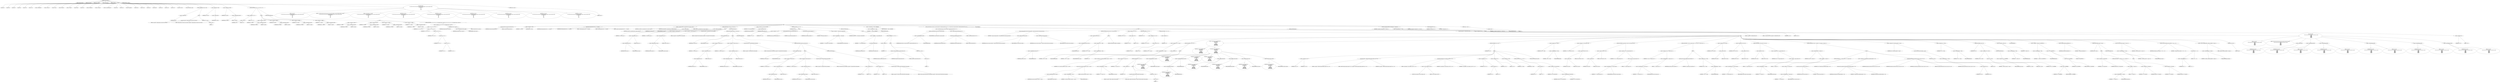 digraph hostapd_notif_assoc {  
"1000129" [label = "(METHOD,hostapd_notif_assoc)" ]
"1000130" [label = "(PARAM,hostapd_data *hapd)" ]
"1000131" [label = "(PARAM,const u8 *addr)" ]
"1000132" [label = "(PARAM,const u8 *req_ies)" ]
"1000133" [label = "(PARAM,size_t req_ies_len)" ]
"1000134" [label = "(PARAM,int reassoc)" ]
"1000135" [label = "(BLOCK,,)" ]
"1000136" [label = "(LOCAL,v5: int)" ]
"1000137" [label = "(LOCAL,v6: int)" ]
"1000138" [label = "(LOCAL,v8: int)" ]
"1000139" [label = "(LOCAL,v9: int)" ]
"1000140" [label = "(LOCAL,v10: int)" ]
"1000141" [label = "(LOCAL,v11: int)" ]
"1000142" [label = "(LOCAL,v12: hostapd_data *)" ]
"1000143" [label = "(LOCAL,v13: const u8 *)" ]
"1000144" [label = "(LOCAL,v14: size_t)" ]
"1000145" [label = "(LOCAL,v16: sta_info *)" ]
"1000146" [label = "(LOCAL,v17: sta_info *)" ]
"1000147" [label = "(LOCAL,v18: bool)" ]
"1000148" [label = "(LOCAL,v19: int)" ]
"1000149" [label = "(LOCAL,v20: unsigned int)" ]
"1000150" [label = "(LOCAL,v21: wpa_event)" ]
"1000151" [label = "(LOCAL,v22: wpa_state_machine *)" ]
"1000152" [label = "(LOCAL,v23: int)" ]
"1000153" [label = "(LOCAL,v24: int)" ]
"1000154" [label = "(LOCAL,v25: unsigned int)" ]
"1000155" [label = "(LOCAL,v26: u32)" ]
"1000156" [label = "(LOCAL,v27: bool)" ]
"1000157" [label = "(LOCAL,v28: int)" ]
"1000158" [label = "(LOCAL,v29: bool)" ]
"1000159" [label = "(LOCAL,v30: int)" ]
"1000160" [label = "(LOCAL,v31: u32)" ]
"1000161" [label = "(LOCAL,v32: u8 *)" ]
"1000162" [label = "(LOCAL,eid: u8 [ 1064 ])" ]
"1000163" [label = "(LOCAL,elems: ieee802_11_elems)" ]
"1000164" [label = "(CONTROL_STRUCTURE,if ( !addr ),if ( !addr ))" ]
"1000165" [label = "(<operator>.logicalNot,!addr)" ]
"1000166" [label = "(IDENTIFIER,addr,!addr)" ]
"1000167" [label = "(BLOCK,,)" ]
"1000168" [label = "(wpa_printf,wpa_printf(2, \"hostapd_notif_assoc: Skip event with no address\"))" ]
"1000169" [label = "(LITERAL,2,wpa_printf(2, \"hostapd_notif_assoc: Skip event with no address\"))" ]
"1000170" [label = "(LITERAL,\"hostapd_notif_assoc: Skip event with no address\",wpa_printf(2, \"hostapd_notif_assoc: Skip event with no address\"))" ]
"1000171" [label = "(RETURN,return -1;,return -1;)" ]
"1000172" [label = "(<operator>.minus,-1)" ]
"1000173" [label = "(LITERAL,1,-1)" ]
"1000174" [label = "(<operator>.assignment,v5 = *addr)" ]
"1000175" [label = "(IDENTIFIER,v5,v5 = *addr)" ]
"1000176" [label = "(<operator>.indirection,*addr)" ]
"1000177" [label = "(IDENTIFIER,addr,v5 = *addr)" ]
"1000178" [label = "(<operator>.assignment,v6 = addr[1])" ]
"1000179" [label = "(IDENTIFIER,v6,v6 = addr[1])" ]
"1000180" [label = "(<operator>.indirectIndexAccess,addr[1])" ]
"1000181" [label = "(IDENTIFIER,addr,v6 = addr[1])" ]
"1000182" [label = "(LITERAL,1,v6 = addr[1])" ]
"1000183" [label = "(CONTROL_STRUCTURE,if ( (v5 & 1) != 0 ),if ( (v5 & 1) != 0 ))" ]
"1000184" [label = "(<operator>.notEquals,(v5 & 1) != 0)" ]
"1000185" [label = "(<operator>.and,v5 & 1)" ]
"1000186" [label = "(IDENTIFIER,v5,v5 & 1)" ]
"1000187" [label = "(LITERAL,1,v5 & 1)" ]
"1000188" [label = "(LITERAL,0,(v5 & 1) != 0)" ]
"1000189" [label = "(BLOCK,,)" ]
"1000190" [label = "(<operator>.assignment,v8 = addr[2])" ]
"1000191" [label = "(IDENTIFIER,v8,v8 = addr[2])" ]
"1000192" [label = "(<operator>.indirectIndexAccess,addr[2])" ]
"1000193" [label = "(IDENTIFIER,addr,v8 = addr[2])" ]
"1000194" [label = "(LITERAL,2,v8 = addr[2])" ]
"1000195" [label = "(<operator>.assignment,v9 = addr[3])" ]
"1000196" [label = "(IDENTIFIER,v9,v9 = addr[3])" ]
"1000197" [label = "(<operator>.indirectIndexAccess,addr[3])" ]
"1000198" [label = "(IDENTIFIER,addr,v9 = addr[3])" ]
"1000199" [label = "(LITERAL,3,v9 = addr[3])" ]
"1000200" [label = "(<operator>.assignment,v10 = addr[4])" ]
"1000201" [label = "(IDENTIFIER,v10,v10 = addr[4])" ]
"1000202" [label = "(<operator>.indirectIndexAccess,addr[4])" ]
"1000203" [label = "(IDENTIFIER,addr,v10 = addr[4])" ]
"1000204" [label = "(LITERAL,4,v10 = addr[4])" ]
"1000205" [label = "(<operator>.assignment,v11 = addr[5])" ]
"1000206" [label = "(IDENTIFIER,v11,v11 = addr[5])" ]
"1000207" [label = "(<operator>.indirectIndexAccess,addr[5])" ]
"1000208" [label = "(IDENTIFIER,addr,v11 = addr[5])" ]
"1000209" [label = "(LITERAL,5,v11 = addr[5])" ]
"1000210" [label = "(CONTROL_STRUCTURE,else,else)" ]
"1000211" [label = "(BLOCK,,)" ]
"1000212" [label = "(<operator>.assignment,v8 = addr[2])" ]
"1000213" [label = "(IDENTIFIER,v8,v8 = addr[2])" ]
"1000214" [label = "(<operator>.indirectIndexAccess,addr[2])" ]
"1000215" [label = "(IDENTIFIER,addr,v8 = addr[2])" ]
"1000216" [label = "(LITERAL,2,v8 = addr[2])" ]
"1000217" [label = "(<operator>.assignment,v9 = addr[3])" ]
"1000218" [label = "(IDENTIFIER,v9,v9 = addr[3])" ]
"1000219" [label = "(<operator>.indirectIndexAccess,addr[3])" ]
"1000220" [label = "(IDENTIFIER,addr,v9 = addr[3])" ]
"1000221" [label = "(LITERAL,3,v9 = addr[3])" ]
"1000222" [label = "(<operator>.assignment,v10 = addr[4])" ]
"1000223" [label = "(IDENTIFIER,v10,v10 = addr[4])" ]
"1000224" [label = "(<operator>.indirectIndexAccess,addr[4])" ]
"1000225" [label = "(IDENTIFIER,addr,v10 = addr[4])" ]
"1000226" [label = "(LITERAL,4,v10 = addr[4])" ]
"1000227" [label = "(<operator>.assignment,v11 = addr[5])" ]
"1000228" [label = "(IDENTIFIER,v11,v11 = addr[5])" ]
"1000229" [label = "(<operator>.indirectIndexAccess,addr[5])" ]
"1000230" [label = "(IDENTIFIER,addr,v11 = addr[5])" ]
"1000231" [label = "(LITERAL,5,v11 = addr[5])" ]
"1000232" [label = "(CONTROL_STRUCTURE,if ( v6 | v5 | v8 | v9 | v10 | v11 && bcmp(addr, hapd->own_addr, 6u) ),if ( v6 | v5 | v8 | v9 | v10 | v11 && bcmp(addr, hapd->own_addr, 6u) ))" ]
"1000233" [label = "(<operator>.logicalAnd,v6 | v5 | v8 | v9 | v10 | v11 && bcmp(addr, hapd->own_addr, 6u))" ]
"1000234" [label = "(<operator>.or,v6 | v5 | v8 | v9 | v10 | v11)" ]
"1000235" [label = "(IDENTIFIER,v6,v6 | v5 | v8 | v9 | v10 | v11)" ]
"1000236" [label = "(<operator>.or,v5 | v8 | v9 | v10 | v11)" ]
"1000237" [label = "(IDENTIFIER,v5,v5 | v8 | v9 | v10 | v11)" ]
"1000238" [label = "(<operator>.or,v8 | v9 | v10 | v11)" ]
"1000239" [label = "(IDENTIFIER,v8,v8 | v9 | v10 | v11)" ]
"1000240" [label = "(<operator>.or,v9 | v10 | v11)" ]
"1000241" [label = "(IDENTIFIER,v9,v9 | v10 | v11)" ]
"1000242" [label = "(<operator>.or,v10 | v11)" ]
"1000243" [label = "(IDENTIFIER,v10,v10 | v11)" ]
"1000244" [label = "(IDENTIFIER,v11,v10 | v11)" ]
"1000245" [label = "(bcmp,bcmp(addr, hapd->own_addr, 6u))" ]
"1000246" [label = "(IDENTIFIER,addr,bcmp(addr, hapd->own_addr, 6u))" ]
"1000247" [label = "(<operator>.indirectFieldAccess,hapd->own_addr)" ]
"1000248" [label = "(IDENTIFIER,hapd,bcmp(addr, hapd->own_addr, 6u))" ]
"1000249" [label = "(FIELD_IDENTIFIER,own_addr,own_addr)" ]
"1000250" [label = "(LITERAL,6u,bcmp(addr, hapd->own_addr, 6u))" ]
"1000251" [label = "(BLOCK,,)" ]
"1000252" [label = "(random_add_randomness,random_add_randomness(addr, 6u))" ]
"1000253" [label = "(IDENTIFIER,addr,random_add_randomness(addr, 6u))" ]
"1000254" [label = "(LITERAL,6u,random_add_randomness(addr, 6u))" ]
"1000255" [label = "(<operator>.assignment,v12 = hapd)" ]
"1000256" [label = "(IDENTIFIER,v12,v12 = hapd)" ]
"1000257" [label = "(IDENTIFIER,hapd,v12 = hapd)" ]
"1000258" [label = "(hostapd_logger,hostapd_logger(hapd, addr, 1u, 2, \"associated\"))" ]
"1000259" [label = "(IDENTIFIER,hapd,hostapd_logger(hapd, addr, 1u, 2, \"associated\"))" ]
"1000260" [label = "(IDENTIFIER,addr,hostapd_logger(hapd, addr, 1u, 2, \"associated\"))" ]
"1000261" [label = "(LITERAL,1u,hostapd_logger(hapd, addr, 1u, 2, \"associated\"))" ]
"1000262" [label = "(LITERAL,2,hostapd_logger(hapd, addr, 1u, 2, \"associated\"))" ]
"1000263" [label = "(LITERAL,\"associated\",hostapd_logger(hapd, addr, 1u, 2, \"associated\"))" ]
"1000264" [label = "(ieee802_11_parse_elems,ieee802_11_parse_elems(req_ies, req_ies_len, &elems, 0))" ]
"1000265" [label = "(IDENTIFIER,req_ies,ieee802_11_parse_elems(req_ies, req_ies_len, &elems, 0))" ]
"1000266" [label = "(IDENTIFIER,req_ies_len,ieee802_11_parse_elems(req_ies, req_ies_len, &elems, 0))" ]
"1000267" [label = "(<operator>.addressOf,&elems)" ]
"1000268" [label = "(IDENTIFIER,elems,ieee802_11_parse_elems(req_ies, req_ies_len, &elems, 0))" ]
"1000269" [label = "(LITERAL,0,ieee802_11_parse_elems(req_ies, req_ies_len, &elems, 0))" ]
"1000270" [label = "(CONTROL_STRUCTURE,if ( elems.wps_ie ),if ( elems.wps_ie ))" ]
"1000271" [label = "(<operator>.fieldAccess,elems.wps_ie)" ]
"1000272" [label = "(IDENTIFIER,elems,if ( elems.wps_ie ))" ]
"1000273" [label = "(FIELD_IDENTIFIER,wps_ie,wps_ie)" ]
"1000274" [label = "(BLOCK,,)" ]
"1000275" [label = "(<operator>.assignment,v13 = elems.wps_ie - 2)" ]
"1000276" [label = "(IDENTIFIER,v13,v13 = elems.wps_ie - 2)" ]
"1000277" [label = "(<operator>.subtraction,elems.wps_ie - 2)" ]
"1000278" [label = "(<operator>.fieldAccess,elems.wps_ie)" ]
"1000279" [label = "(IDENTIFIER,elems,elems.wps_ie - 2)" ]
"1000280" [label = "(FIELD_IDENTIFIER,wps_ie,wps_ie)" ]
"1000281" [label = "(LITERAL,2,elems.wps_ie - 2)" ]
"1000282" [label = "(<operator>.assignment,v14 = elems.wps_ie_len + 2)" ]
"1000283" [label = "(IDENTIFIER,v14,v14 = elems.wps_ie_len + 2)" ]
"1000284" [label = "(<operator>.addition,elems.wps_ie_len + 2)" ]
"1000285" [label = "(<operator>.fieldAccess,elems.wps_ie_len)" ]
"1000286" [label = "(IDENTIFIER,elems,elems.wps_ie_len + 2)" ]
"1000287" [label = "(FIELD_IDENTIFIER,wps_ie_len,wps_ie_len)" ]
"1000288" [label = "(LITERAL,2,elems.wps_ie_len + 2)" ]
"1000289" [label = "(wpa_printf,wpa_printf(2, \"STA included WPS IE in (Re)AssocReq\"))" ]
"1000290" [label = "(LITERAL,2,wpa_printf(2, \"STA included WPS IE in (Re)AssocReq\"))" ]
"1000291" [label = "(LITERAL,\"STA included WPS IE in (Re)AssocReq\",wpa_printf(2, \"STA included WPS IE in (Re)AssocReq\"))" ]
"1000292" [label = "(CONTROL_STRUCTURE,else,else)" ]
"1000293" [label = "(CONTROL_STRUCTURE,if ( elems.rsn_ie ),if ( elems.rsn_ie ))" ]
"1000294" [label = "(<operator>.fieldAccess,elems.rsn_ie)" ]
"1000295" [label = "(IDENTIFIER,elems,if ( elems.rsn_ie ))" ]
"1000296" [label = "(FIELD_IDENTIFIER,rsn_ie,rsn_ie)" ]
"1000297" [label = "(BLOCK,,)" ]
"1000298" [label = "(<operator>.assignment,v13 = elems.rsn_ie - 2)" ]
"1000299" [label = "(IDENTIFIER,v13,v13 = elems.rsn_ie - 2)" ]
"1000300" [label = "(<operator>.subtraction,elems.rsn_ie - 2)" ]
"1000301" [label = "(<operator>.fieldAccess,elems.rsn_ie)" ]
"1000302" [label = "(IDENTIFIER,elems,elems.rsn_ie - 2)" ]
"1000303" [label = "(FIELD_IDENTIFIER,rsn_ie,rsn_ie)" ]
"1000304" [label = "(LITERAL,2,elems.rsn_ie - 2)" ]
"1000305" [label = "(<operator>.assignment,v14 = elems.rsn_ie_len + 2)" ]
"1000306" [label = "(IDENTIFIER,v14,v14 = elems.rsn_ie_len + 2)" ]
"1000307" [label = "(<operator>.addition,elems.rsn_ie_len + 2)" ]
"1000308" [label = "(<operator>.fieldAccess,elems.rsn_ie_len)" ]
"1000309" [label = "(IDENTIFIER,elems,elems.rsn_ie_len + 2)" ]
"1000310" [label = "(FIELD_IDENTIFIER,rsn_ie_len,rsn_ie_len)" ]
"1000311" [label = "(LITERAL,2,elems.rsn_ie_len + 2)" ]
"1000312" [label = "(wpa_printf,wpa_printf(2, \"STA included RSN IE in (Re)AssocReq\"))" ]
"1000313" [label = "(LITERAL,2,wpa_printf(2, \"STA included RSN IE in (Re)AssocReq\"))" ]
"1000314" [label = "(LITERAL,\"STA included RSN IE in (Re)AssocReq\",wpa_printf(2, \"STA included RSN IE in (Re)AssocReq\"))" ]
"1000315" [label = "(CONTROL_STRUCTURE,else,else)" ]
"1000316" [label = "(CONTROL_STRUCTURE,if ( elems.wpa_ie ),if ( elems.wpa_ie ))" ]
"1000317" [label = "(<operator>.fieldAccess,elems.wpa_ie)" ]
"1000318" [label = "(IDENTIFIER,elems,if ( elems.wpa_ie ))" ]
"1000319" [label = "(FIELD_IDENTIFIER,wpa_ie,wpa_ie)" ]
"1000320" [label = "(BLOCK,,)" ]
"1000321" [label = "(<operator>.assignment,v13 = elems.wpa_ie - 2)" ]
"1000322" [label = "(IDENTIFIER,v13,v13 = elems.wpa_ie - 2)" ]
"1000323" [label = "(<operator>.subtraction,elems.wpa_ie - 2)" ]
"1000324" [label = "(<operator>.fieldAccess,elems.wpa_ie)" ]
"1000325" [label = "(IDENTIFIER,elems,elems.wpa_ie - 2)" ]
"1000326" [label = "(FIELD_IDENTIFIER,wpa_ie,wpa_ie)" ]
"1000327" [label = "(LITERAL,2,elems.wpa_ie - 2)" ]
"1000328" [label = "(<operator>.assignment,v14 = elems.wpa_ie_len + 2)" ]
"1000329" [label = "(IDENTIFIER,v14,v14 = elems.wpa_ie_len + 2)" ]
"1000330" [label = "(<operator>.addition,elems.wpa_ie_len + 2)" ]
"1000331" [label = "(<operator>.fieldAccess,elems.wpa_ie_len)" ]
"1000332" [label = "(IDENTIFIER,elems,elems.wpa_ie_len + 2)" ]
"1000333" [label = "(FIELD_IDENTIFIER,wpa_ie_len,wpa_ie_len)" ]
"1000334" [label = "(LITERAL,2,elems.wpa_ie_len + 2)" ]
"1000335" [label = "(wpa_printf,wpa_printf(2, \"STA included WPA IE in (Re)AssocReq\"))" ]
"1000336" [label = "(LITERAL,2,wpa_printf(2, \"STA included WPA IE in (Re)AssocReq\"))" ]
"1000337" [label = "(LITERAL,\"STA included WPA IE in (Re)AssocReq\",wpa_printf(2, \"STA included WPA IE in (Re)AssocReq\"))" ]
"1000338" [label = "(CONTROL_STRUCTURE,else,else)" ]
"1000339" [label = "(BLOCK,,)" ]
"1000340" [label = "(<operator>.assignment,v13 = 0)" ]
"1000341" [label = "(IDENTIFIER,v13,v13 = 0)" ]
"1000342" [label = "(LITERAL,0,v13 = 0)" ]
"1000343" [label = "(<operator>.assignment,v14 = 0)" ]
"1000344" [label = "(IDENTIFIER,v14,v14 = 0)" ]
"1000345" [label = "(LITERAL,0,v14 = 0)" ]
"1000346" [label = "(wpa_printf,wpa_printf(2, \"STA did not include WPS/RSN/WPA IE in (Re)AssocReq\"))" ]
"1000347" [label = "(LITERAL,2,wpa_printf(2, \"STA did not include WPS/RSN/WPA IE in (Re)AssocReq\"))" ]
"1000348" [label = "(LITERAL,\"STA did not include WPS/RSN/WPA IE in (Re)AssocReq\",wpa_printf(2, \"STA did not include WPS/RSN/WPA IE in (Re)AssocReq\"))" ]
"1000349" [label = "(<operator>.assignment,v16 = ap_get_sta(hapd, addr))" ]
"1000350" [label = "(IDENTIFIER,v16,v16 = ap_get_sta(hapd, addr))" ]
"1000351" [label = "(ap_get_sta,ap_get_sta(hapd, addr))" ]
"1000352" [label = "(IDENTIFIER,hapd,ap_get_sta(hapd, addr))" ]
"1000353" [label = "(IDENTIFIER,addr,ap_get_sta(hapd, addr))" ]
"1000354" [label = "(CONTROL_STRUCTURE,if ( v16 ),if ( v16 ))" ]
"1000355" [label = "(IDENTIFIER,v16,if ( v16 ))" ]
"1000356" [label = "(BLOCK,,)" ]
"1000357" [label = "(<operator>.assignment,v17 = v16)" ]
"1000358" [label = "(IDENTIFIER,v17,v17 = v16)" ]
"1000359" [label = "(IDENTIFIER,v16,v17 = v16)" ]
"1000360" [label = "(ap_sta_no_session_timeout,ap_sta_no_session_timeout(hapd, v16))" ]
"1000361" [label = "(IDENTIFIER,hapd,ap_sta_no_session_timeout(hapd, v16))" ]
"1000362" [label = "(IDENTIFIER,v16,ap_sta_no_session_timeout(hapd, v16))" ]
"1000363" [label = "(accounting_sta_stop,accounting_sta_stop(hapd, v17))" ]
"1000364" [label = "(IDENTIFIER,hapd,accounting_sta_stop(hapd, v17))" ]
"1000365" [label = "(IDENTIFIER,v17,accounting_sta_stop(hapd, v17))" ]
"1000366" [label = "(<operator>.assignment,v17->timeout_next = STA_NULLFUNC)" ]
"1000367" [label = "(<operator>.indirectFieldAccess,v17->timeout_next)" ]
"1000368" [label = "(IDENTIFIER,v17,v17->timeout_next = STA_NULLFUNC)" ]
"1000369" [label = "(FIELD_IDENTIFIER,timeout_next,timeout_next)" ]
"1000370" [label = "(IDENTIFIER,STA_NULLFUNC,v17->timeout_next = STA_NULLFUNC)" ]
"1000371" [label = "(CONTROL_STRUCTURE,else,else)" ]
"1000372" [label = "(BLOCK,,)" ]
"1000373" [label = "(<operator>.assignment,v17 = ap_sta_add(hapd, addr))" ]
"1000374" [label = "(IDENTIFIER,v17,v17 = ap_sta_add(hapd, addr))" ]
"1000375" [label = "(ap_sta_add,ap_sta_add(hapd, addr))" ]
"1000376" [label = "(IDENTIFIER,hapd,ap_sta_add(hapd, addr))" ]
"1000377" [label = "(IDENTIFIER,addr,ap_sta_add(hapd, addr))" ]
"1000378" [label = "(CONTROL_STRUCTURE,if ( !v17 ),if ( !v17 ))" ]
"1000379" [label = "(<operator>.logicalNot,!v17)" ]
"1000380" [label = "(IDENTIFIER,v17,!v17)" ]
"1000381" [label = "(BLOCK,,)" ]
"1000382" [label = "(hostapd_drv_sta_disassoc,hostapd_drv_sta_disassoc(hapd, addr, 5))" ]
"1000383" [label = "(IDENTIFIER,hapd,hostapd_drv_sta_disassoc(hapd, addr, 5))" ]
"1000384" [label = "(IDENTIFIER,addr,hostapd_drv_sta_disassoc(hapd, addr, 5))" ]
"1000385" [label = "(LITERAL,5,hostapd_drv_sta_disassoc(hapd, addr, 5))" ]
"1000386" [label = "(RETURN,return -1;,return -1;)" ]
"1000387" [label = "(<operator>.minus,-1)" ]
"1000388" [label = "(LITERAL,1,-1)" ]
"1000389" [label = "(<operators>.assignmentAnd,v17->flags &= 0xFFFECFFF)" ]
"1000390" [label = "(<operator>.indirectFieldAccess,v17->flags)" ]
"1000391" [label = "(IDENTIFIER,v17,v17->flags &= 0xFFFECFFF)" ]
"1000392" [label = "(FIELD_IDENTIFIER,flags,flags)" ]
"1000393" [label = "(LITERAL,0xFFFECFFF,v17->flags &= 0xFFFECFFF)" ]
"1000394" [label = "(CONTROL_STRUCTURE,if ( hapd->iface->drv_max_acl_mac_addrs || hostapd_check_acl(hapd, addr, 0) == 1 ),if ( hapd->iface->drv_max_acl_mac_addrs || hostapd_check_acl(hapd, addr, 0) == 1 ))" ]
"1000395" [label = "(<operator>.logicalOr,hapd->iface->drv_max_acl_mac_addrs || hostapd_check_acl(hapd, addr, 0) == 1)" ]
"1000396" [label = "(<operator>.indirectFieldAccess,hapd->iface->drv_max_acl_mac_addrs)" ]
"1000397" [label = "(<operator>.indirectFieldAccess,hapd->iface)" ]
"1000398" [label = "(IDENTIFIER,hapd,hapd->iface->drv_max_acl_mac_addrs || hostapd_check_acl(hapd, addr, 0) == 1)" ]
"1000399" [label = "(FIELD_IDENTIFIER,iface,iface)" ]
"1000400" [label = "(FIELD_IDENTIFIER,drv_max_acl_mac_addrs,drv_max_acl_mac_addrs)" ]
"1000401" [label = "(<operator>.equals,hostapd_check_acl(hapd, addr, 0) == 1)" ]
"1000402" [label = "(hostapd_check_acl,hostapd_check_acl(hapd, addr, 0))" ]
"1000403" [label = "(IDENTIFIER,hapd,hostapd_check_acl(hapd, addr, 0))" ]
"1000404" [label = "(IDENTIFIER,addr,hostapd_check_acl(hapd, addr, 0))" ]
"1000405" [label = "(LITERAL,0,hostapd_check_acl(hapd, addr, 0))" ]
"1000406" [label = "(LITERAL,1,hostapd_check_acl(hapd, addr, 0) == 1)" ]
"1000407" [label = "(BLOCK,,)" ]
"1000408" [label = "(ap_copy_sta_supp_op_classes,ap_copy_sta_supp_op_classes(v17, elems.supp_op_classes, elems.supp_op_classes_len))" ]
"1000409" [label = "(IDENTIFIER,v17,ap_copy_sta_supp_op_classes(v17, elems.supp_op_classes, elems.supp_op_classes_len))" ]
"1000410" [label = "(<operator>.fieldAccess,elems.supp_op_classes)" ]
"1000411" [label = "(IDENTIFIER,elems,ap_copy_sta_supp_op_classes(v17, elems.supp_op_classes, elems.supp_op_classes_len))" ]
"1000412" [label = "(FIELD_IDENTIFIER,supp_op_classes,supp_op_classes)" ]
"1000413" [label = "(<operator>.fieldAccess,elems.supp_op_classes_len)" ]
"1000414" [label = "(IDENTIFIER,elems,ap_copy_sta_supp_op_classes(v17, elems.supp_op_classes, elems.supp_op_classes_len))" ]
"1000415" [label = "(FIELD_IDENTIFIER,supp_op_classes_len,supp_op_classes_len)" ]
"1000416" [label = "(CONTROL_STRUCTURE,if ( !hapd->conf->wpa ),if ( !hapd->conf->wpa ))" ]
"1000417" [label = "(<operator>.logicalNot,!hapd->conf->wpa)" ]
"1000418" [label = "(<operator>.indirectFieldAccess,hapd->conf->wpa)" ]
"1000419" [label = "(<operator>.indirectFieldAccess,hapd->conf)" ]
"1000420" [label = "(IDENTIFIER,hapd,!hapd->conf->wpa)" ]
"1000421" [label = "(FIELD_IDENTIFIER,conf,conf)" ]
"1000422" [label = "(FIELD_IDENTIFIER,wpa,wpa)" ]
"1000423" [label = "(BLOCK,,)" ]
"1000424" [label = "(<operator>.assignment,v20 = v17->flags)" ]
"1000425" [label = "(IDENTIFIER,v20,v20 = v17->flags)" ]
"1000426" [label = "(<operator>.indirectFieldAccess,v17->flags)" ]
"1000427" [label = "(IDENTIFIER,v17,v20 = v17->flags)" ]
"1000428" [label = "(FIELD_IDENTIFIER,flags,flags)" ]
"1000429" [label = "(CONTROL_STRUCTURE,goto LABEL_29;,goto LABEL_29;)" ]
"1000430" [label = "(<operator>.assignment,v18 = v13 == 0)" ]
"1000431" [label = "(IDENTIFIER,v18,v18 = v13 == 0)" ]
"1000432" [label = "(<operator>.equals,v13 == 0)" ]
"1000433" [label = "(IDENTIFIER,v13,v13 == 0)" ]
"1000434" [label = "(LITERAL,0,v13 == 0)" ]
"1000435" [label = "(CONTROL_STRUCTURE,if ( v13 ),if ( v13 ))" ]
"1000436" [label = "(IDENTIFIER,v13,if ( v13 ))" ]
"1000437" [label = "(<operator>.assignment,v18 = v14 == 0)" ]
"1000438" [label = "(IDENTIFIER,v18,v18 = v14 == 0)" ]
"1000439" [label = "(<operator>.equals,v14 == 0)" ]
"1000440" [label = "(IDENTIFIER,v14,v14 == 0)" ]
"1000441" [label = "(LITERAL,0,v14 == 0)" ]
"1000442" [label = "(CONTROL_STRUCTURE,if ( !v18 ),if ( !v18 ))" ]
"1000443" [label = "(<operator>.logicalNot,!v18)" ]
"1000444" [label = "(IDENTIFIER,v18,!v18)" ]
"1000445" [label = "(BLOCK,,)" ]
"1000446" [label = "(<operator>.assignment,v22 = v17->wpa_sm)" ]
"1000447" [label = "(IDENTIFIER,v22,v22 = v17->wpa_sm)" ]
"1000448" [label = "(<operator>.indirectFieldAccess,v17->wpa_sm)" ]
"1000449" [label = "(IDENTIFIER,v17,v22 = v17->wpa_sm)" ]
"1000450" [label = "(FIELD_IDENTIFIER,wpa_sm,wpa_sm)" ]
"1000451" [label = "(CONTROL_STRUCTURE,if ( !v22 ),if ( !v22 ))" ]
"1000452" [label = "(<operator>.logicalNot,!v22)" ]
"1000453" [label = "(IDENTIFIER,v22,!v22)" ]
"1000454" [label = "(BLOCK,,)" ]
"1000455" [label = "(<operator>.assignment,v22 = wpa_auth_sta_init(hapd->wpa_auth, v17->addr, 0))" ]
"1000456" [label = "(IDENTIFIER,v22,v22 = wpa_auth_sta_init(hapd->wpa_auth, v17->addr, 0))" ]
"1000457" [label = "(wpa_auth_sta_init,wpa_auth_sta_init(hapd->wpa_auth, v17->addr, 0))" ]
"1000458" [label = "(<operator>.indirectFieldAccess,hapd->wpa_auth)" ]
"1000459" [label = "(IDENTIFIER,hapd,wpa_auth_sta_init(hapd->wpa_auth, v17->addr, 0))" ]
"1000460" [label = "(FIELD_IDENTIFIER,wpa_auth,wpa_auth)" ]
"1000461" [label = "(<operator>.indirectFieldAccess,v17->addr)" ]
"1000462" [label = "(IDENTIFIER,v17,wpa_auth_sta_init(hapd->wpa_auth, v17->addr, 0))" ]
"1000463" [label = "(FIELD_IDENTIFIER,addr,addr)" ]
"1000464" [label = "(LITERAL,0,wpa_auth_sta_init(hapd->wpa_auth, v17->addr, 0))" ]
"1000465" [label = "(<operator>.assignment,v17->wpa_sm = v22)" ]
"1000466" [label = "(<operator>.indirectFieldAccess,v17->wpa_sm)" ]
"1000467" [label = "(IDENTIFIER,v17,v17->wpa_sm = v22)" ]
"1000468" [label = "(FIELD_IDENTIFIER,wpa_sm,wpa_sm)" ]
"1000469" [label = "(IDENTIFIER,v22,v17->wpa_sm = v22)" ]
"1000470" [label = "(CONTROL_STRUCTURE,if ( !v22 ),if ( !v22 ))" ]
"1000471" [label = "(<operator>.logicalNot,!v22)" ]
"1000472" [label = "(IDENTIFIER,v22,!v22)" ]
"1000473" [label = "(BLOCK,,)" ]
"1000474" [label = "(wpa_printf,wpa_printf(5, \"Failed to initialize WPA state machine\"))" ]
"1000475" [label = "(LITERAL,5,wpa_printf(5, \"Failed to initialize WPA state machine\"))" ]
"1000476" [label = "(LITERAL,\"Failed to initialize WPA state machine\",wpa_printf(5, \"Failed to initialize WPA state machine\"))" ]
"1000477" [label = "(RETURN,return -1;,return -1;)" ]
"1000478" [label = "(<operator>.minus,-1)" ]
"1000479" [label = "(LITERAL,1,-1)" ]
"1000480" [label = "(<operator>.assignment,v23 = wpa_validate_wpa_ie(\n                  hapd->wpa_auth,\n                  v22,\n                  hapd->iface->freq,\n                  v13,\n                  v14,\n                  elems.mdie,\n                  elems.mdie_len,\n                  elems.owe_dh,\n                  elems.owe_dh_len))" ]
"1000481" [label = "(IDENTIFIER,v23,v23 = wpa_validate_wpa_ie(\n                  hapd->wpa_auth,\n                  v22,\n                  hapd->iface->freq,\n                  v13,\n                  v14,\n                  elems.mdie,\n                  elems.mdie_len,\n                  elems.owe_dh,\n                  elems.owe_dh_len))" ]
"1000482" [label = "(wpa_validate_wpa_ie,wpa_validate_wpa_ie(\n                  hapd->wpa_auth,\n                  v22,\n                  hapd->iface->freq,\n                  v13,\n                  v14,\n                  elems.mdie,\n                  elems.mdie_len,\n                  elems.owe_dh,\n                  elems.owe_dh_len))" ]
"1000483" [label = "(<operator>.indirectFieldAccess,hapd->wpa_auth)" ]
"1000484" [label = "(IDENTIFIER,hapd,wpa_validate_wpa_ie(\n                  hapd->wpa_auth,\n                  v22,\n                  hapd->iface->freq,\n                  v13,\n                  v14,\n                  elems.mdie,\n                  elems.mdie_len,\n                  elems.owe_dh,\n                  elems.owe_dh_len))" ]
"1000485" [label = "(FIELD_IDENTIFIER,wpa_auth,wpa_auth)" ]
"1000486" [label = "(IDENTIFIER,v22,wpa_validate_wpa_ie(\n                  hapd->wpa_auth,\n                  v22,\n                  hapd->iface->freq,\n                  v13,\n                  v14,\n                  elems.mdie,\n                  elems.mdie_len,\n                  elems.owe_dh,\n                  elems.owe_dh_len))" ]
"1000487" [label = "(<operator>.indirectFieldAccess,hapd->iface->freq)" ]
"1000488" [label = "(<operator>.indirectFieldAccess,hapd->iface)" ]
"1000489" [label = "(IDENTIFIER,hapd,wpa_validate_wpa_ie(\n                  hapd->wpa_auth,\n                  v22,\n                  hapd->iface->freq,\n                  v13,\n                  v14,\n                  elems.mdie,\n                  elems.mdie_len,\n                  elems.owe_dh,\n                  elems.owe_dh_len))" ]
"1000490" [label = "(FIELD_IDENTIFIER,iface,iface)" ]
"1000491" [label = "(FIELD_IDENTIFIER,freq,freq)" ]
"1000492" [label = "(IDENTIFIER,v13,wpa_validate_wpa_ie(\n                  hapd->wpa_auth,\n                  v22,\n                  hapd->iface->freq,\n                  v13,\n                  v14,\n                  elems.mdie,\n                  elems.mdie_len,\n                  elems.owe_dh,\n                  elems.owe_dh_len))" ]
"1000493" [label = "(IDENTIFIER,v14,wpa_validate_wpa_ie(\n                  hapd->wpa_auth,\n                  v22,\n                  hapd->iface->freq,\n                  v13,\n                  v14,\n                  elems.mdie,\n                  elems.mdie_len,\n                  elems.owe_dh,\n                  elems.owe_dh_len))" ]
"1000494" [label = "(<operator>.fieldAccess,elems.mdie)" ]
"1000495" [label = "(IDENTIFIER,elems,wpa_validate_wpa_ie(\n                  hapd->wpa_auth,\n                  v22,\n                  hapd->iface->freq,\n                  v13,\n                  v14,\n                  elems.mdie,\n                  elems.mdie_len,\n                  elems.owe_dh,\n                  elems.owe_dh_len))" ]
"1000496" [label = "(FIELD_IDENTIFIER,mdie,mdie)" ]
"1000497" [label = "(<operator>.fieldAccess,elems.mdie_len)" ]
"1000498" [label = "(IDENTIFIER,elems,wpa_validate_wpa_ie(\n                  hapd->wpa_auth,\n                  v22,\n                  hapd->iface->freq,\n                  v13,\n                  v14,\n                  elems.mdie,\n                  elems.mdie_len,\n                  elems.owe_dh,\n                  elems.owe_dh_len))" ]
"1000499" [label = "(FIELD_IDENTIFIER,mdie_len,mdie_len)" ]
"1000500" [label = "(<operator>.fieldAccess,elems.owe_dh)" ]
"1000501" [label = "(IDENTIFIER,elems,wpa_validate_wpa_ie(\n                  hapd->wpa_auth,\n                  v22,\n                  hapd->iface->freq,\n                  v13,\n                  v14,\n                  elems.mdie,\n                  elems.mdie_len,\n                  elems.owe_dh,\n                  elems.owe_dh_len))" ]
"1000502" [label = "(FIELD_IDENTIFIER,owe_dh,owe_dh)" ]
"1000503" [label = "(<operator>.fieldAccess,elems.owe_dh_len)" ]
"1000504" [label = "(IDENTIFIER,elems,wpa_validate_wpa_ie(\n                  hapd->wpa_auth,\n                  v22,\n                  hapd->iface->freq,\n                  v13,\n                  v14,\n                  elems.mdie,\n                  elems.mdie_len,\n                  elems.owe_dh,\n                  elems.owe_dh_len))" ]
"1000505" [label = "(FIELD_IDENTIFIER,owe_dh_len,owe_dh_len)" ]
"1000506" [label = "(CONTROL_STRUCTURE,if ( v23 ),if ( v23 ))" ]
"1000507" [label = "(IDENTIFIER,v23,if ( v23 ))" ]
"1000508" [label = "(BLOCK,,)" ]
"1000509" [label = "(<operator>.assignment,v24 = v23)" ]
"1000510" [label = "(IDENTIFIER,v24,v24 = v23)" ]
"1000511" [label = "(IDENTIFIER,v23,v24 = v23)" ]
"1000512" [label = "(wpa_printf,wpa_printf(2, \"WPA/RSN information element rejected? (res %u)\", v23))" ]
"1000513" [label = "(LITERAL,2,wpa_printf(2, \"WPA/RSN information element rejected? (res %u)\", v23))" ]
"1000514" [label = "(LITERAL,\"WPA/RSN information element rejected? (res %u)\",wpa_printf(2, \"WPA/RSN information element rejected? (res %u)\", v23))" ]
"1000515" [label = "(IDENTIFIER,v23,wpa_printf(2, \"WPA/RSN information element rejected? (res %u)\", v23))" ]
"1000516" [label = "(wpa_hexdump,wpa_hexdump(2, (const unsigned __int8 *)\"IE\", v13, v14))" ]
"1000517" [label = "(LITERAL,2,wpa_hexdump(2, (const unsigned __int8 *)\"IE\", v13, v14))" ]
"1000518" [label = "(<operator>.cast,(const unsigned __int8 *)\"IE\")" ]
"1000519" [label = "(UNKNOWN,const unsigned __int8 *,const unsigned __int8 *)" ]
"1000520" [label = "(LITERAL,\"IE\",(const unsigned __int8 *)\"IE\")" ]
"1000521" [label = "(IDENTIFIER,v13,wpa_hexdump(2, (const unsigned __int8 *)\"IE\", v13, v14))" ]
"1000522" [label = "(IDENTIFIER,v14,wpa_hexdump(2, (const unsigned __int8 *)\"IE\", v13, v14))" ]
"1000523" [label = "(<operator>.assignment,v25 = v24 - 2)" ]
"1000524" [label = "(IDENTIFIER,v25,v25 = v24 - 2)" ]
"1000525" [label = "(<operator>.subtraction,v24 - 2)" ]
"1000526" [label = "(IDENTIFIER,v24,v24 - 2)" ]
"1000527" [label = "(LITERAL,2,v24 - 2)" ]
"1000528" [label = "(<operator>.assignment,v19 = 13)" ]
"1000529" [label = "(IDENTIFIER,v19,v19 = 13)" ]
"1000530" [label = "(LITERAL,13,v19 = 13)" ]
"1000531" [label = "(<operator>.assignment,v12 = hapd)" ]
"1000532" [label = "(IDENTIFIER,v12,v12 = hapd)" ]
"1000533" [label = "(IDENTIFIER,hapd,v12 = hapd)" ]
"1000534" [label = "(CONTROL_STRUCTURE,if ( v25 < 7 ),if ( v25 < 7 ))" ]
"1000535" [label = "(<operator>.lessThan,v25 < 7)" ]
"1000536" [label = "(IDENTIFIER,v25,v25 < 7)" ]
"1000537" [label = "(LITERAL,7,v25 < 7)" ]
"1000538" [label = "(<operator>.assignment,v19 = dword_8AD78[v25])" ]
"1000539" [label = "(IDENTIFIER,v19,v19 = dword_8AD78[v25])" ]
"1000540" [label = "(<operator>.indirectIndexAccess,dword_8AD78[v25])" ]
"1000541" [label = "(IDENTIFIER,dword_8AD78,v19 = dword_8AD78[v25])" ]
"1000542" [label = "(IDENTIFIER,v25,v19 = dword_8AD78[v25])" ]
"1000543" [label = "(CONTROL_STRUCTURE,goto fail;,goto fail;)" ]
"1000544" [label = "(<operator>.assignment,v26 = v17->flags)" ]
"1000545" [label = "(IDENTIFIER,v26,v26 = v17->flags)" ]
"1000546" [label = "(<operator>.indirectFieldAccess,v17->flags)" ]
"1000547" [label = "(IDENTIFIER,v17,v26 = v17->flags)" ]
"1000548" [label = "(FIELD_IDENTIFIER,flags,flags)" ]
"1000549" [label = "(<operator>.assignment,v27 = (v26 & 0x402) == 1026)" ]
"1000550" [label = "(IDENTIFIER,v27,v27 = (v26 & 0x402) == 1026)" ]
"1000551" [label = "(<operator>.equals,(v26 & 0x402) == 1026)" ]
"1000552" [label = "(<operator>.and,v26 & 0x402)" ]
"1000553" [label = "(IDENTIFIER,v26,v26 & 0x402)" ]
"1000554" [label = "(LITERAL,0x402,v26 & 0x402)" ]
"1000555" [label = "(LITERAL,1026,(v26 & 0x402) == 1026)" ]
"1000556" [label = "(CONTROL_STRUCTURE,if ( (v26 & 0x402) == 1026 ),if ( (v26 & 0x402) == 1026 ))" ]
"1000557" [label = "(<operator>.equals,(v26 & 0x402) == 1026)" ]
"1000558" [label = "(<operator>.and,v26 & 0x402)" ]
"1000559" [label = "(IDENTIFIER,v26,v26 & 0x402)" ]
"1000560" [label = "(LITERAL,0x402,v26 & 0x402)" ]
"1000561" [label = "(LITERAL,1026,(v26 & 0x402) == 1026)" ]
"1000562" [label = "(<operator>.assignment,v27 = v17->sa_query_timed_out == 0)" ]
"1000563" [label = "(IDENTIFIER,v27,v27 = v17->sa_query_timed_out == 0)" ]
"1000564" [label = "(<operator>.equals,v17->sa_query_timed_out == 0)" ]
"1000565" [label = "(<operator>.indirectFieldAccess,v17->sa_query_timed_out)" ]
"1000566" [label = "(IDENTIFIER,v17,v17->sa_query_timed_out == 0)" ]
"1000567" [label = "(FIELD_IDENTIFIER,sa_query_timed_out,sa_query_timed_out)" ]
"1000568" [label = "(LITERAL,0,v17->sa_query_timed_out == 0)" ]
"1000569" [label = "(CONTROL_STRUCTURE,if ( v27 && v17->sa_query_count >= 1 ),if ( v27 && v17->sa_query_count >= 1 ))" ]
"1000570" [label = "(<operator>.logicalAnd,v27 && v17->sa_query_count >= 1)" ]
"1000571" [label = "(IDENTIFIER,v27,v27 && v17->sa_query_count >= 1)" ]
"1000572" [label = "(<operator>.greaterEqualsThan,v17->sa_query_count >= 1)" ]
"1000573" [label = "(<operator>.indirectFieldAccess,v17->sa_query_count)" ]
"1000574" [label = "(IDENTIFIER,v17,v17->sa_query_count >= 1)" ]
"1000575" [label = "(FIELD_IDENTIFIER,sa_query_count,sa_query_count)" ]
"1000576" [label = "(LITERAL,1,v17->sa_query_count >= 1)" ]
"1000577" [label = "(BLOCK,,)" ]
"1000578" [label = "(ap_check_sa_query_timeout,ap_check_sa_query_timeout(hapd, v17))" ]
"1000579" [label = "(IDENTIFIER,hapd,ap_check_sa_query_timeout(hapd, v17))" ]
"1000580" [label = "(IDENTIFIER,v17,ap_check_sa_query_timeout(hapd, v17))" ]
"1000581" [label = "(<operator>.assignment,v26 = v17->flags)" ]
"1000582" [label = "(IDENTIFIER,v26,v26 = v17->flags)" ]
"1000583" [label = "(<operator>.indirectFieldAccess,v17->flags)" ]
"1000584" [label = "(IDENTIFIER,v17,v26 = v17->flags)" ]
"1000585" [label = "(FIELD_IDENTIFIER,flags,flags)" ]
"1000586" [label = "(<operator>.assignment,v28 = v26 & 0x402)" ]
"1000587" [label = "(IDENTIFIER,v28,v28 = v26 & 0x402)" ]
"1000588" [label = "(<operator>.and,v26 & 0x402)" ]
"1000589" [label = "(IDENTIFIER,v26,v26 & 0x402)" ]
"1000590" [label = "(LITERAL,0x402,v26 & 0x402)" ]
"1000591" [label = "(<operator>.assignment,v29 = v28 == 1026)" ]
"1000592" [label = "(IDENTIFIER,v29,v29 = v28 == 1026)" ]
"1000593" [label = "(<operator>.equals,v28 == 1026)" ]
"1000594" [label = "(IDENTIFIER,v28,v28 == 1026)" ]
"1000595" [label = "(LITERAL,1026,v28 == 1026)" ]
"1000596" [label = "(CONTROL_STRUCTURE,if ( v28 == 1026 ),if ( v28 == 1026 ))" ]
"1000597" [label = "(<operator>.equals,v28 == 1026)" ]
"1000598" [label = "(IDENTIFIER,v28,v28 == 1026)" ]
"1000599" [label = "(LITERAL,1026,v28 == 1026)" ]
"1000600" [label = "(<operator>.assignment,v29 = v17->sa_query_timed_out == 0)" ]
"1000601" [label = "(IDENTIFIER,v29,v29 = v17->sa_query_timed_out == 0)" ]
"1000602" [label = "(<operator>.equals,v17->sa_query_timed_out == 0)" ]
"1000603" [label = "(<operator>.indirectFieldAccess,v17->sa_query_timed_out)" ]
"1000604" [label = "(IDENTIFIER,v17,v17->sa_query_timed_out == 0)" ]
"1000605" [label = "(FIELD_IDENTIFIER,sa_query_timed_out,sa_query_timed_out)" ]
"1000606" [label = "(LITERAL,0,v17->sa_query_timed_out == 0)" ]
"1000607" [label = "(CONTROL_STRUCTURE,if ( v29 && v17->auth_alg != 2 ),if ( v29 && v17->auth_alg != 2 ))" ]
"1000608" [label = "(<operator>.logicalAnd,v29 && v17->auth_alg != 2)" ]
"1000609" [label = "(IDENTIFIER,v29,v29 && v17->auth_alg != 2)" ]
"1000610" [label = "(<operator>.notEquals,v17->auth_alg != 2)" ]
"1000611" [label = "(<operator>.indirectFieldAccess,v17->auth_alg)" ]
"1000612" [label = "(IDENTIFIER,v17,v17->auth_alg != 2)" ]
"1000613" [label = "(FIELD_IDENTIFIER,auth_alg,auth_alg)" ]
"1000614" [label = "(LITERAL,2,v17->auth_alg != 2)" ]
"1000615" [label = "(BLOCK,,)" ]
"1000616" [label = "(CONTROL_STRUCTURE,if ( !v17->sa_query_count ),if ( !v17->sa_query_count ))" ]
"1000617" [label = "(<operator>.logicalNot,!v17->sa_query_count)" ]
"1000618" [label = "(<operator>.indirectFieldAccess,v17->sa_query_count)" ]
"1000619" [label = "(IDENTIFIER,v17,!v17->sa_query_count)" ]
"1000620" [label = "(FIELD_IDENTIFIER,sa_query_count,sa_query_count)" ]
"1000621" [label = "(ap_sta_start_sa_query,ap_sta_start_sa_query(hapd, v17))" ]
"1000622" [label = "(IDENTIFIER,hapd,ap_sta_start_sa_query(hapd, v17))" ]
"1000623" [label = "(IDENTIFIER,v17,ap_sta_start_sa_query(hapd, v17))" ]
"1000624" [label = "(<operator>.assignment,v32 = hostapd_eid_assoc_comeback_time(hapd, v17, eid))" ]
"1000625" [label = "(IDENTIFIER,v32,v32 = hostapd_eid_assoc_comeback_time(hapd, v17, eid))" ]
"1000626" [label = "(hostapd_eid_assoc_comeback_time,hostapd_eid_assoc_comeback_time(hapd, v17, eid))" ]
"1000627" [label = "(IDENTIFIER,hapd,hostapd_eid_assoc_comeback_time(hapd, v17, eid))" ]
"1000628" [label = "(IDENTIFIER,v17,hostapd_eid_assoc_comeback_time(hapd, v17, eid))" ]
"1000629" [label = "(IDENTIFIER,eid,hostapd_eid_assoc_comeback_time(hapd, v17, eid))" ]
"1000630" [label = "(hostapd_sta_assoc,hostapd_sta_assoc(hapd, addr, reassoc, 0x1Eu, eid, v32 - eid))" ]
"1000631" [label = "(IDENTIFIER,hapd,hostapd_sta_assoc(hapd, addr, reassoc, 0x1Eu, eid, v32 - eid))" ]
"1000632" [label = "(IDENTIFIER,addr,hostapd_sta_assoc(hapd, addr, reassoc, 0x1Eu, eid, v32 - eid))" ]
"1000633" [label = "(IDENTIFIER,reassoc,hostapd_sta_assoc(hapd, addr, reassoc, 0x1Eu, eid, v32 - eid))" ]
"1000634" [label = "(LITERAL,0x1Eu,hostapd_sta_assoc(hapd, addr, reassoc, 0x1Eu, eid, v32 - eid))" ]
"1000635" [label = "(IDENTIFIER,eid,hostapd_sta_assoc(hapd, addr, reassoc, 0x1Eu, eid, v32 - eid))" ]
"1000636" [label = "(<operator>.subtraction,v32 - eid)" ]
"1000637" [label = "(IDENTIFIER,v32,v32 - eid)" ]
"1000638" [label = "(IDENTIFIER,eid,v32 - eid)" ]
"1000639" [label = "(RETURN,return 0;,return 0;)" ]
"1000640" [label = "(LITERAL,0,return 0;)" ]
"1000641" [label = "(<operator>.assignment,v30 = wpa_auth_uses_mfp(v17->wpa_sm))" ]
"1000642" [label = "(IDENTIFIER,v30,v30 = wpa_auth_uses_mfp(v17->wpa_sm))" ]
"1000643" [label = "(wpa_auth_uses_mfp,wpa_auth_uses_mfp(v17->wpa_sm))" ]
"1000644" [label = "(<operator>.indirectFieldAccess,v17->wpa_sm)" ]
"1000645" [label = "(IDENTIFIER,v17,wpa_auth_uses_mfp(v17->wpa_sm))" ]
"1000646" [label = "(FIELD_IDENTIFIER,wpa_sm,wpa_sm)" ]
"1000647" [label = "(<operator>.assignment,v31 = v17->flags)" ]
"1000648" [label = "(IDENTIFIER,v31,v31 = v17->flags)" ]
"1000649" [label = "(<operator>.indirectFieldAccess,v17->flags)" ]
"1000650" [label = "(IDENTIFIER,v17,v31 = v17->flags)" ]
"1000651" [label = "(FIELD_IDENTIFIER,flags,flags)" ]
"1000652" [label = "(CONTROL_STRUCTURE,if ( v30 ),if ( v30 ))" ]
"1000653" [label = "(IDENTIFIER,v30,if ( v30 ))" ]
"1000654" [label = "(<operator>.assignment,v20 = v31 | 0x400)" ]
"1000655" [label = "(IDENTIFIER,v20,v20 = v31 | 0x400)" ]
"1000656" [label = "(<operator>.or,v31 | 0x400)" ]
"1000657" [label = "(IDENTIFIER,v31,v31 | 0x400)" ]
"1000658" [label = "(LITERAL,0x400,v31 | 0x400)" ]
"1000659" [label = "(CONTROL_STRUCTURE,else,else)" ]
"1000660" [label = "(<operator>.assignment,v20 = v31 & 0xFFFFFBFF)" ]
"1000661" [label = "(IDENTIFIER,v20,v20 = v31 & 0xFFFFFBFF)" ]
"1000662" [label = "(<operator>.and,v31 & 0xFFFFFBFF)" ]
"1000663" [label = "(IDENTIFIER,v31,v31 & 0xFFFFFBFF)" ]
"1000664" [label = "(LITERAL,0xFFFFFBFF,v31 & 0xFFFFFBFF)" ]
"1000665" [label = "(<operator>.assignment,v17->flags = v20)" ]
"1000666" [label = "(<operator>.indirectFieldAccess,v17->flags)" ]
"1000667" [label = "(IDENTIFIER,v17,v17->flags = v20)" ]
"1000668" [label = "(FIELD_IDENTIFIER,flags,flags)" ]
"1000669" [label = "(IDENTIFIER,v20,v17->flags = v20)" ]
"1000670" [label = "(JUMP_TARGET,LABEL_29)" ]
"1000671" [label = "(<operator>.assignment,v17->flags = v20 & 0xFFF7FFFC | 3)" ]
"1000672" [label = "(<operator>.indirectFieldAccess,v17->flags)" ]
"1000673" [label = "(IDENTIFIER,v17,v17->flags = v20 & 0xFFF7FFFC | 3)" ]
"1000674" [label = "(FIELD_IDENTIFIER,flags,flags)" ]
"1000675" [label = "(<operator>.or,v20 & 0xFFF7FFFC | 3)" ]
"1000676" [label = "(<operator>.and,v20 & 0xFFF7FFFC)" ]
"1000677" [label = "(IDENTIFIER,v20,v20 & 0xFFF7FFFC)" ]
"1000678" [label = "(LITERAL,0xFFF7FFFC,v20 & 0xFFF7FFFC)" ]
"1000679" [label = "(LITERAL,3,v20 & 0xFFF7FFFC | 3)" ]
"1000680" [label = "(hostapd_set_sta_flags,hostapd_set_sta_flags(hapd, v17))" ]
"1000681" [label = "(IDENTIFIER,hapd,hostapd_set_sta_flags(hapd, v17))" ]
"1000682" [label = "(IDENTIFIER,v17,hostapd_set_sta_flags(hapd, v17))" ]
"1000683" [label = "(CONTROL_STRUCTURE,if ( reassoc ),if ( reassoc ))" ]
"1000684" [label = "(IDENTIFIER,reassoc,if ( reassoc ))" ]
"1000685" [label = "(BLOCK,,)" ]
"1000686" [label = "(<operator>.assignment,v21 = WPA_ASSOC_FT)" ]
"1000687" [label = "(IDENTIFIER,v21,v21 = WPA_ASSOC_FT)" ]
"1000688" [label = "(IDENTIFIER,WPA_ASSOC_FT,v21 = WPA_ASSOC_FT)" ]
"1000689" [label = "(CONTROL_STRUCTURE,if ( v17->auth_alg != 2 ),if ( v17->auth_alg != 2 ))" ]
"1000690" [label = "(<operator>.notEquals,v17->auth_alg != 2)" ]
"1000691" [label = "(<operator>.indirectFieldAccess,v17->auth_alg)" ]
"1000692" [label = "(IDENTIFIER,v17,v17->auth_alg != 2)" ]
"1000693" [label = "(FIELD_IDENTIFIER,auth_alg,auth_alg)" ]
"1000694" [label = "(LITERAL,2,v17->auth_alg != 2)" ]
"1000695" [label = "(<operator>.assignment,v21 = WPA_ASSOC)" ]
"1000696" [label = "(IDENTIFIER,v21,v21 = WPA_ASSOC)" ]
"1000697" [label = "(IDENTIFIER,WPA_ASSOC,v21 = WPA_ASSOC)" ]
"1000698" [label = "(CONTROL_STRUCTURE,else,else)" ]
"1000699" [label = "(BLOCK,,)" ]
"1000700" [label = "(<operator>.assignment,v21 = WPA_ASSOC)" ]
"1000701" [label = "(IDENTIFIER,v21,v21 = WPA_ASSOC)" ]
"1000702" [label = "(IDENTIFIER,WPA_ASSOC,v21 = WPA_ASSOC)" ]
"1000703" [label = "(wpa_auth_sm_event,wpa_auth_sm_event(v17->wpa_sm, v21))" ]
"1000704" [label = "(<operator>.indirectFieldAccess,v17->wpa_sm)" ]
"1000705" [label = "(IDENTIFIER,v17,wpa_auth_sm_event(v17->wpa_sm, v21))" ]
"1000706" [label = "(FIELD_IDENTIFIER,wpa_sm,wpa_sm)" ]
"1000707" [label = "(IDENTIFIER,v21,wpa_auth_sm_event(v17->wpa_sm, v21))" ]
"1000708" [label = "(hostapd_new_assoc_sta,hostapd_new_assoc_sta(hapd, v17, (v20 >> 1) & 1))" ]
"1000709" [label = "(IDENTIFIER,hapd,hostapd_new_assoc_sta(hapd, v17, (v20 >> 1) & 1))" ]
"1000710" [label = "(IDENTIFIER,v17,hostapd_new_assoc_sta(hapd, v17, (v20 >> 1) & 1))" ]
"1000711" [label = "(<operator>.and,(v20 >> 1) & 1)" ]
"1000712" [label = "(<operator>.arithmeticShiftRight,v20 >> 1)" ]
"1000713" [label = "(IDENTIFIER,v20,v20 >> 1)" ]
"1000714" [label = "(LITERAL,1,v20 >> 1)" ]
"1000715" [label = "(LITERAL,1,(v20 >> 1) & 1)" ]
"1000716" [label = "(ieee802_1x_notify_port_enabled,ieee802_1x_notify_port_enabled(v17->eapol_sm, 1))" ]
"1000717" [label = "(<operator>.indirectFieldAccess,v17->eapol_sm)" ]
"1000718" [label = "(IDENTIFIER,v17,ieee802_1x_notify_port_enabled(v17->eapol_sm, 1))" ]
"1000719" [label = "(FIELD_IDENTIFIER,eapol_sm,eapol_sm)" ]
"1000720" [label = "(LITERAL,1,ieee802_1x_notify_port_enabled(v17->eapol_sm, 1))" ]
"1000721" [label = "(RETURN,return 0;,return 0;)" ]
"1000722" [label = "(LITERAL,0,return 0;)" ]
"1000723" [label = "(wpa_printf,wpa_printf(2, \"No WPA/RSN IE from STA\"))" ]
"1000724" [label = "(LITERAL,2,wpa_printf(2, \"No WPA/RSN IE from STA\"))" ]
"1000725" [label = "(LITERAL,\"No WPA/RSN IE from STA\",wpa_printf(2, \"No WPA/RSN IE from STA\"))" ]
"1000726" [label = "(<operator>.assignment,v19 = 13)" ]
"1000727" [label = "(IDENTIFIER,v19,v19 = 13)" ]
"1000728" [label = "(LITERAL,13,v19 = 13)" ]
"1000729" [label = "(CONTROL_STRUCTURE,else,else)" ]
"1000730" [label = "(BLOCK,,)" ]
"1000731" [label = "(wpa_printf,wpa_printf(\n          3,\n          \"STA %02x:%02x:%02x:%02x:%02x:%02x not allowed to connect\",\n          *addr,\n          addr[1],\n          addr[2],\n          addr[3],\n          addr[4],\n          addr[5]))" ]
"1000732" [label = "(LITERAL,3,wpa_printf(\n          3,\n          \"STA %02x:%02x:%02x:%02x:%02x:%02x not allowed to connect\",\n          *addr,\n          addr[1],\n          addr[2],\n          addr[3],\n          addr[4],\n          addr[5]))" ]
"1000733" [label = "(LITERAL,\"STA %02x:%02x:%02x:%02x:%02x:%02x not allowed to connect\",wpa_printf(\n          3,\n          \"STA %02x:%02x:%02x:%02x:%02x:%02x not allowed to connect\",\n          *addr,\n          addr[1],\n          addr[2],\n          addr[3],\n          addr[4],\n          addr[5]))" ]
"1000734" [label = "(<operator>.indirection,*addr)" ]
"1000735" [label = "(IDENTIFIER,addr,wpa_printf(\n          3,\n          \"STA %02x:%02x:%02x:%02x:%02x:%02x not allowed to connect\",\n          *addr,\n          addr[1],\n          addr[2],\n          addr[3],\n          addr[4],\n          addr[5]))" ]
"1000736" [label = "(<operator>.indirectIndexAccess,addr[1])" ]
"1000737" [label = "(IDENTIFIER,addr,wpa_printf(\n          3,\n          \"STA %02x:%02x:%02x:%02x:%02x:%02x not allowed to connect\",\n          *addr,\n          addr[1],\n          addr[2],\n          addr[3],\n          addr[4],\n          addr[5]))" ]
"1000738" [label = "(LITERAL,1,wpa_printf(\n          3,\n          \"STA %02x:%02x:%02x:%02x:%02x:%02x not allowed to connect\",\n          *addr,\n          addr[1],\n          addr[2],\n          addr[3],\n          addr[4],\n          addr[5]))" ]
"1000739" [label = "(<operator>.indirectIndexAccess,addr[2])" ]
"1000740" [label = "(IDENTIFIER,addr,wpa_printf(\n          3,\n          \"STA %02x:%02x:%02x:%02x:%02x:%02x not allowed to connect\",\n          *addr,\n          addr[1],\n          addr[2],\n          addr[3],\n          addr[4],\n          addr[5]))" ]
"1000741" [label = "(LITERAL,2,wpa_printf(\n          3,\n          \"STA %02x:%02x:%02x:%02x:%02x:%02x not allowed to connect\",\n          *addr,\n          addr[1],\n          addr[2],\n          addr[3],\n          addr[4],\n          addr[5]))" ]
"1000742" [label = "(<operator>.indirectIndexAccess,addr[3])" ]
"1000743" [label = "(IDENTIFIER,addr,wpa_printf(\n          3,\n          \"STA %02x:%02x:%02x:%02x:%02x:%02x not allowed to connect\",\n          *addr,\n          addr[1],\n          addr[2],\n          addr[3],\n          addr[4],\n          addr[5]))" ]
"1000744" [label = "(LITERAL,3,wpa_printf(\n          3,\n          \"STA %02x:%02x:%02x:%02x:%02x:%02x not allowed to connect\",\n          *addr,\n          addr[1],\n          addr[2],\n          addr[3],\n          addr[4],\n          addr[5]))" ]
"1000745" [label = "(<operator>.indirectIndexAccess,addr[4])" ]
"1000746" [label = "(IDENTIFIER,addr,wpa_printf(\n          3,\n          \"STA %02x:%02x:%02x:%02x:%02x:%02x not allowed to connect\",\n          *addr,\n          addr[1],\n          addr[2],\n          addr[3],\n          addr[4],\n          addr[5]))" ]
"1000747" [label = "(LITERAL,4,wpa_printf(\n          3,\n          \"STA %02x:%02x:%02x:%02x:%02x:%02x not allowed to connect\",\n          *addr,\n          addr[1],\n          addr[2],\n          addr[3],\n          addr[4],\n          addr[5]))" ]
"1000748" [label = "(<operator>.indirectIndexAccess,addr[5])" ]
"1000749" [label = "(IDENTIFIER,addr,wpa_printf(\n          3,\n          \"STA %02x:%02x:%02x:%02x:%02x:%02x not allowed to connect\",\n          *addr,\n          addr[1],\n          addr[2],\n          addr[3],\n          addr[4],\n          addr[5]))" ]
"1000750" [label = "(LITERAL,5,wpa_printf(\n          3,\n          \"STA %02x:%02x:%02x:%02x:%02x:%02x not allowed to connect\",\n          *addr,\n          addr[1],\n          addr[2],\n          addr[3],\n          addr[4],\n          addr[5]))" ]
"1000751" [label = "(<operator>.assignment,v19 = 1)" ]
"1000752" [label = "(IDENTIFIER,v19,v19 = 1)" ]
"1000753" [label = "(LITERAL,1,v19 = 1)" ]
"1000754" [label = "(JUMP_TARGET,fail)" ]
"1000755" [label = "(hostapd_drv_sta_disassoc,hostapd_drv_sta_disassoc(v12, v17->addr, v19))" ]
"1000756" [label = "(IDENTIFIER,v12,hostapd_drv_sta_disassoc(v12, v17->addr, v19))" ]
"1000757" [label = "(<operator>.indirectFieldAccess,v17->addr)" ]
"1000758" [label = "(IDENTIFIER,v17,hostapd_drv_sta_disassoc(v12, v17->addr, v19))" ]
"1000759" [label = "(FIELD_IDENTIFIER,addr,addr)" ]
"1000760" [label = "(IDENTIFIER,v19,hostapd_drv_sta_disassoc(v12, v17->addr, v19))" ]
"1000761" [label = "(ap_free_sta,ap_free_sta(v12, v17))" ]
"1000762" [label = "(IDENTIFIER,v12,ap_free_sta(v12, v17))" ]
"1000763" [label = "(IDENTIFIER,v17,ap_free_sta(v12, v17))" ]
"1000764" [label = "(RETURN,return -1;,return -1;)" ]
"1000765" [label = "(<operator>.minus,-1)" ]
"1000766" [label = "(LITERAL,1,-1)" ]
"1000767" [label = "(wpa_printf,wpa_printf(\n    2,\n    \"%s: Invalid SA=%02x:%02x:%02x:%02x:%02x:%02x in received indication - ignore this indication silently\",\n    \"hostapd_notif_assoc\",\n    v5,\n    v6,\n    v8,\n    v9,\n    v10,\n    v11))" ]
"1000768" [label = "(LITERAL,2,wpa_printf(\n    2,\n    \"%s: Invalid SA=%02x:%02x:%02x:%02x:%02x:%02x in received indication - ignore this indication silently\",\n    \"hostapd_notif_assoc\",\n    v5,\n    v6,\n    v8,\n    v9,\n    v10,\n    v11))" ]
"1000769" [label = "(LITERAL,\"%s: Invalid SA=%02x:%02x:%02x:%02x:%02x:%02x in received indication - ignore this indication silently\",wpa_printf(\n    2,\n    \"%s: Invalid SA=%02x:%02x:%02x:%02x:%02x:%02x in received indication - ignore this indication silently\",\n    \"hostapd_notif_assoc\",\n    v5,\n    v6,\n    v8,\n    v9,\n    v10,\n    v11))" ]
"1000770" [label = "(LITERAL,\"hostapd_notif_assoc\",wpa_printf(\n    2,\n    \"%s: Invalid SA=%02x:%02x:%02x:%02x:%02x:%02x in received indication - ignore this indication silently\",\n    \"hostapd_notif_assoc\",\n    v5,\n    v6,\n    v8,\n    v9,\n    v10,\n    v11))" ]
"1000771" [label = "(IDENTIFIER,v5,wpa_printf(\n    2,\n    \"%s: Invalid SA=%02x:%02x:%02x:%02x:%02x:%02x in received indication - ignore this indication silently\",\n    \"hostapd_notif_assoc\",\n    v5,\n    v6,\n    v8,\n    v9,\n    v10,\n    v11))" ]
"1000772" [label = "(IDENTIFIER,v6,wpa_printf(\n    2,\n    \"%s: Invalid SA=%02x:%02x:%02x:%02x:%02x:%02x in received indication - ignore this indication silently\",\n    \"hostapd_notif_assoc\",\n    v5,\n    v6,\n    v8,\n    v9,\n    v10,\n    v11))" ]
"1000773" [label = "(IDENTIFIER,v8,wpa_printf(\n    2,\n    \"%s: Invalid SA=%02x:%02x:%02x:%02x:%02x:%02x in received indication - ignore this indication silently\",\n    \"hostapd_notif_assoc\",\n    v5,\n    v6,\n    v8,\n    v9,\n    v10,\n    v11))" ]
"1000774" [label = "(IDENTIFIER,v9,wpa_printf(\n    2,\n    \"%s: Invalid SA=%02x:%02x:%02x:%02x:%02x:%02x in received indication - ignore this indication silently\",\n    \"hostapd_notif_assoc\",\n    v5,\n    v6,\n    v8,\n    v9,\n    v10,\n    v11))" ]
"1000775" [label = "(IDENTIFIER,v10,wpa_printf(\n    2,\n    \"%s: Invalid SA=%02x:%02x:%02x:%02x:%02x:%02x in received indication - ignore this indication silently\",\n    \"hostapd_notif_assoc\",\n    v5,\n    v6,\n    v8,\n    v9,\n    v10,\n    v11))" ]
"1000776" [label = "(IDENTIFIER,v11,wpa_printf(\n    2,\n    \"%s: Invalid SA=%02x:%02x:%02x:%02x:%02x:%02x in received indication - ignore this indication silently\",\n    \"hostapd_notif_assoc\",\n    v5,\n    v6,\n    v8,\n    v9,\n    v10,\n    v11))" ]
"1000777" [label = "(RETURN,return 0;,return 0;)" ]
"1000778" [label = "(LITERAL,0,return 0;)" ]
"1000779" [label = "(METHOD_RETURN,int __fastcall)" ]
  "1000129" -> "1000130" 
  "1000129" -> "1000131" 
  "1000129" -> "1000132" 
  "1000129" -> "1000133" 
  "1000129" -> "1000134" 
  "1000129" -> "1000135" 
  "1000129" -> "1000779" 
  "1000135" -> "1000136" 
  "1000135" -> "1000137" 
  "1000135" -> "1000138" 
  "1000135" -> "1000139" 
  "1000135" -> "1000140" 
  "1000135" -> "1000141" 
  "1000135" -> "1000142" 
  "1000135" -> "1000143" 
  "1000135" -> "1000144" 
  "1000135" -> "1000145" 
  "1000135" -> "1000146" 
  "1000135" -> "1000147" 
  "1000135" -> "1000148" 
  "1000135" -> "1000149" 
  "1000135" -> "1000150" 
  "1000135" -> "1000151" 
  "1000135" -> "1000152" 
  "1000135" -> "1000153" 
  "1000135" -> "1000154" 
  "1000135" -> "1000155" 
  "1000135" -> "1000156" 
  "1000135" -> "1000157" 
  "1000135" -> "1000158" 
  "1000135" -> "1000159" 
  "1000135" -> "1000160" 
  "1000135" -> "1000161" 
  "1000135" -> "1000162" 
  "1000135" -> "1000163" 
  "1000135" -> "1000164" 
  "1000135" -> "1000174" 
  "1000135" -> "1000178" 
  "1000135" -> "1000183" 
  "1000135" -> "1000767" 
  "1000135" -> "1000777" 
  "1000164" -> "1000165" 
  "1000164" -> "1000167" 
  "1000165" -> "1000166" 
  "1000167" -> "1000168" 
  "1000167" -> "1000171" 
  "1000168" -> "1000169" 
  "1000168" -> "1000170" 
  "1000171" -> "1000172" 
  "1000172" -> "1000173" 
  "1000174" -> "1000175" 
  "1000174" -> "1000176" 
  "1000176" -> "1000177" 
  "1000178" -> "1000179" 
  "1000178" -> "1000180" 
  "1000180" -> "1000181" 
  "1000180" -> "1000182" 
  "1000183" -> "1000184" 
  "1000183" -> "1000189" 
  "1000183" -> "1000210" 
  "1000184" -> "1000185" 
  "1000184" -> "1000188" 
  "1000185" -> "1000186" 
  "1000185" -> "1000187" 
  "1000189" -> "1000190" 
  "1000189" -> "1000195" 
  "1000189" -> "1000200" 
  "1000189" -> "1000205" 
  "1000190" -> "1000191" 
  "1000190" -> "1000192" 
  "1000192" -> "1000193" 
  "1000192" -> "1000194" 
  "1000195" -> "1000196" 
  "1000195" -> "1000197" 
  "1000197" -> "1000198" 
  "1000197" -> "1000199" 
  "1000200" -> "1000201" 
  "1000200" -> "1000202" 
  "1000202" -> "1000203" 
  "1000202" -> "1000204" 
  "1000205" -> "1000206" 
  "1000205" -> "1000207" 
  "1000207" -> "1000208" 
  "1000207" -> "1000209" 
  "1000210" -> "1000211" 
  "1000211" -> "1000212" 
  "1000211" -> "1000217" 
  "1000211" -> "1000222" 
  "1000211" -> "1000227" 
  "1000211" -> "1000232" 
  "1000212" -> "1000213" 
  "1000212" -> "1000214" 
  "1000214" -> "1000215" 
  "1000214" -> "1000216" 
  "1000217" -> "1000218" 
  "1000217" -> "1000219" 
  "1000219" -> "1000220" 
  "1000219" -> "1000221" 
  "1000222" -> "1000223" 
  "1000222" -> "1000224" 
  "1000224" -> "1000225" 
  "1000224" -> "1000226" 
  "1000227" -> "1000228" 
  "1000227" -> "1000229" 
  "1000229" -> "1000230" 
  "1000229" -> "1000231" 
  "1000232" -> "1000233" 
  "1000232" -> "1000251" 
  "1000233" -> "1000234" 
  "1000233" -> "1000245" 
  "1000234" -> "1000235" 
  "1000234" -> "1000236" 
  "1000236" -> "1000237" 
  "1000236" -> "1000238" 
  "1000238" -> "1000239" 
  "1000238" -> "1000240" 
  "1000240" -> "1000241" 
  "1000240" -> "1000242" 
  "1000242" -> "1000243" 
  "1000242" -> "1000244" 
  "1000245" -> "1000246" 
  "1000245" -> "1000247" 
  "1000245" -> "1000250" 
  "1000247" -> "1000248" 
  "1000247" -> "1000249" 
  "1000251" -> "1000252" 
  "1000251" -> "1000255" 
  "1000251" -> "1000258" 
  "1000251" -> "1000264" 
  "1000251" -> "1000270" 
  "1000251" -> "1000349" 
  "1000251" -> "1000354" 
  "1000251" -> "1000389" 
  "1000251" -> "1000394" 
  "1000251" -> "1000754" 
  "1000251" -> "1000755" 
  "1000251" -> "1000761" 
  "1000251" -> "1000764" 
  "1000252" -> "1000253" 
  "1000252" -> "1000254" 
  "1000255" -> "1000256" 
  "1000255" -> "1000257" 
  "1000258" -> "1000259" 
  "1000258" -> "1000260" 
  "1000258" -> "1000261" 
  "1000258" -> "1000262" 
  "1000258" -> "1000263" 
  "1000264" -> "1000265" 
  "1000264" -> "1000266" 
  "1000264" -> "1000267" 
  "1000264" -> "1000269" 
  "1000267" -> "1000268" 
  "1000270" -> "1000271" 
  "1000270" -> "1000274" 
  "1000270" -> "1000292" 
  "1000271" -> "1000272" 
  "1000271" -> "1000273" 
  "1000274" -> "1000275" 
  "1000274" -> "1000282" 
  "1000274" -> "1000289" 
  "1000275" -> "1000276" 
  "1000275" -> "1000277" 
  "1000277" -> "1000278" 
  "1000277" -> "1000281" 
  "1000278" -> "1000279" 
  "1000278" -> "1000280" 
  "1000282" -> "1000283" 
  "1000282" -> "1000284" 
  "1000284" -> "1000285" 
  "1000284" -> "1000288" 
  "1000285" -> "1000286" 
  "1000285" -> "1000287" 
  "1000289" -> "1000290" 
  "1000289" -> "1000291" 
  "1000292" -> "1000293" 
  "1000293" -> "1000294" 
  "1000293" -> "1000297" 
  "1000293" -> "1000315" 
  "1000294" -> "1000295" 
  "1000294" -> "1000296" 
  "1000297" -> "1000298" 
  "1000297" -> "1000305" 
  "1000297" -> "1000312" 
  "1000298" -> "1000299" 
  "1000298" -> "1000300" 
  "1000300" -> "1000301" 
  "1000300" -> "1000304" 
  "1000301" -> "1000302" 
  "1000301" -> "1000303" 
  "1000305" -> "1000306" 
  "1000305" -> "1000307" 
  "1000307" -> "1000308" 
  "1000307" -> "1000311" 
  "1000308" -> "1000309" 
  "1000308" -> "1000310" 
  "1000312" -> "1000313" 
  "1000312" -> "1000314" 
  "1000315" -> "1000316" 
  "1000316" -> "1000317" 
  "1000316" -> "1000320" 
  "1000316" -> "1000338" 
  "1000317" -> "1000318" 
  "1000317" -> "1000319" 
  "1000320" -> "1000321" 
  "1000320" -> "1000328" 
  "1000320" -> "1000335" 
  "1000321" -> "1000322" 
  "1000321" -> "1000323" 
  "1000323" -> "1000324" 
  "1000323" -> "1000327" 
  "1000324" -> "1000325" 
  "1000324" -> "1000326" 
  "1000328" -> "1000329" 
  "1000328" -> "1000330" 
  "1000330" -> "1000331" 
  "1000330" -> "1000334" 
  "1000331" -> "1000332" 
  "1000331" -> "1000333" 
  "1000335" -> "1000336" 
  "1000335" -> "1000337" 
  "1000338" -> "1000339" 
  "1000339" -> "1000340" 
  "1000339" -> "1000343" 
  "1000339" -> "1000346" 
  "1000340" -> "1000341" 
  "1000340" -> "1000342" 
  "1000343" -> "1000344" 
  "1000343" -> "1000345" 
  "1000346" -> "1000347" 
  "1000346" -> "1000348" 
  "1000349" -> "1000350" 
  "1000349" -> "1000351" 
  "1000351" -> "1000352" 
  "1000351" -> "1000353" 
  "1000354" -> "1000355" 
  "1000354" -> "1000356" 
  "1000354" -> "1000371" 
  "1000356" -> "1000357" 
  "1000356" -> "1000360" 
  "1000356" -> "1000363" 
  "1000356" -> "1000366" 
  "1000357" -> "1000358" 
  "1000357" -> "1000359" 
  "1000360" -> "1000361" 
  "1000360" -> "1000362" 
  "1000363" -> "1000364" 
  "1000363" -> "1000365" 
  "1000366" -> "1000367" 
  "1000366" -> "1000370" 
  "1000367" -> "1000368" 
  "1000367" -> "1000369" 
  "1000371" -> "1000372" 
  "1000372" -> "1000373" 
  "1000372" -> "1000378" 
  "1000373" -> "1000374" 
  "1000373" -> "1000375" 
  "1000375" -> "1000376" 
  "1000375" -> "1000377" 
  "1000378" -> "1000379" 
  "1000378" -> "1000381" 
  "1000379" -> "1000380" 
  "1000381" -> "1000382" 
  "1000381" -> "1000386" 
  "1000382" -> "1000383" 
  "1000382" -> "1000384" 
  "1000382" -> "1000385" 
  "1000386" -> "1000387" 
  "1000387" -> "1000388" 
  "1000389" -> "1000390" 
  "1000389" -> "1000393" 
  "1000390" -> "1000391" 
  "1000390" -> "1000392" 
  "1000394" -> "1000395" 
  "1000394" -> "1000407" 
  "1000394" -> "1000729" 
  "1000395" -> "1000396" 
  "1000395" -> "1000401" 
  "1000396" -> "1000397" 
  "1000396" -> "1000400" 
  "1000397" -> "1000398" 
  "1000397" -> "1000399" 
  "1000401" -> "1000402" 
  "1000401" -> "1000406" 
  "1000402" -> "1000403" 
  "1000402" -> "1000404" 
  "1000402" -> "1000405" 
  "1000407" -> "1000408" 
  "1000407" -> "1000416" 
  "1000407" -> "1000430" 
  "1000407" -> "1000435" 
  "1000407" -> "1000442" 
  "1000407" -> "1000723" 
  "1000407" -> "1000726" 
  "1000408" -> "1000409" 
  "1000408" -> "1000410" 
  "1000408" -> "1000413" 
  "1000410" -> "1000411" 
  "1000410" -> "1000412" 
  "1000413" -> "1000414" 
  "1000413" -> "1000415" 
  "1000416" -> "1000417" 
  "1000416" -> "1000423" 
  "1000417" -> "1000418" 
  "1000418" -> "1000419" 
  "1000418" -> "1000422" 
  "1000419" -> "1000420" 
  "1000419" -> "1000421" 
  "1000423" -> "1000424" 
  "1000423" -> "1000429" 
  "1000424" -> "1000425" 
  "1000424" -> "1000426" 
  "1000426" -> "1000427" 
  "1000426" -> "1000428" 
  "1000430" -> "1000431" 
  "1000430" -> "1000432" 
  "1000432" -> "1000433" 
  "1000432" -> "1000434" 
  "1000435" -> "1000436" 
  "1000435" -> "1000437" 
  "1000437" -> "1000438" 
  "1000437" -> "1000439" 
  "1000439" -> "1000440" 
  "1000439" -> "1000441" 
  "1000442" -> "1000443" 
  "1000442" -> "1000445" 
  "1000443" -> "1000444" 
  "1000445" -> "1000446" 
  "1000445" -> "1000451" 
  "1000445" -> "1000480" 
  "1000445" -> "1000506" 
  "1000445" -> "1000544" 
  "1000445" -> "1000549" 
  "1000445" -> "1000556" 
  "1000445" -> "1000569" 
  "1000445" -> "1000586" 
  "1000445" -> "1000591" 
  "1000445" -> "1000596" 
  "1000445" -> "1000607" 
  "1000445" -> "1000641" 
  "1000445" -> "1000647" 
  "1000445" -> "1000652" 
  "1000445" -> "1000665" 
  "1000445" -> "1000670" 
  "1000445" -> "1000671" 
  "1000445" -> "1000680" 
  "1000445" -> "1000683" 
  "1000445" -> "1000703" 
  "1000445" -> "1000708" 
  "1000445" -> "1000716" 
  "1000445" -> "1000721" 
  "1000446" -> "1000447" 
  "1000446" -> "1000448" 
  "1000448" -> "1000449" 
  "1000448" -> "1000450" 
  "1000451" -> "1000452" 
  "1000451" -> "1000454" 
  "1000452" -> "1000453" 
  "1000454" -> "1000455" 
  "1000454" -> "1000465" 
  "1000454" -> "1000470" 
  "1000455" -> "1000456" 
  "1000455" -> "1000457" 
  "1000457" -> "1000458" 
  "1000457" -> "1000461" 
  "1000457" -> "1000464" 
  "1000458" -> "1000459" 
  "1000458" -> "1000460" 
  "1000461" -> "1000462" 
  "1000461" -> "1000463" 
  "1000465" -> "1000466" 
  "1000465" -> "1000469" 
  "1000466" -> "1000467" 
  "1000466" -> "1000468" 
  "1000470" -> "1000471" 
  "1000470" -> "1000473" 
  "1000471" -> "1000472" 
  "1000473" -> "1000474" 
  "1000473" -> "1000477" 
  "1000474" -> "1000475" 
  "1000474" -> "1000476" 
  "1000477" -> "1000478" 
  "1000478" -> "1000479" 
  "1000480" -> "1000481" 
  "1000480" -> "1000482" 
  "1000482" -> "1000483" 
  "1000482" -> "1000486" 
  "1000482" -> "1000487" 
  "1000482" -> "1000492" 
  "1000482" -> "1000493" 
  "1000482" -> "1000494" 
  "1000482" -> "1000497" 
  "1000482" -> "1000500" 
  "1000482" -> "1000503" 
  "1000483" -> "1000484" 
  "1000483" -> "1000485" 
  "1000487" -> "1000488" 
  "1000487" -> "1000491" 
  "1000488" -> "1000489" 
  "1000488" -> "1000490" 
  "1000494" -> "1000495" 
  "1000494" -> "1000496" 
  "1000497" -> "1000498" 
  "1000497" -> "1000499" 
  "1000500" -> "1000501" 
  "1000500" -> "1000502" 
  "1000503" -> "1000504" 
  "1000503" -> "1000505" 
  "1000506" -> "1000507" 
  "1000506" -> "1000508" 
  "1000508" -> "1000509" 
  "1000508" -> "1000512" 
  "1000508" -> "1000516" 
  "1000508" -> "1000523" 
  "1000508" -> "1000528" 
  "1000508" -> "1000531" 
  "1000508" -> "1000534" 
  "1000508" -> "1000543" 
  "1000509" -> "1000510" 
  "1000509" -> "1000511" 
  "1000512" -> "1000513" 
  "1000512" -> "1000514" 
  "1000512" -> "1000515" 
  "1000516" -> "1000517" 
  "1000516" -> "1000518" 
  "1000516" -> "1000521" 
  "1000516" -> "1000522" 
  "1000518" -> "1000519" 
  "1000518" -> "1000520" 
  "1000523" -> "1000524" 
  "1000523" -> "1000525" 
  "1000525" -> "1000526" 
  "1000525" -> "1000527" 
  "1000528" -> "1000529" 
  "1000528" -> "1000530" 
  "1000531" -> "1000532" 
  "1000531" -> "1000533" 
  "1000534" -> "1000535" 
  "1000534" -> "1000538" 
  "1000535" -> "1000536" 
  "1000535" -> "1000537" 
  "1000538" -> "1000539" 
  "1000538" -> "1000540" 
  "1000540" -> "1000541" 
  "1000540" -> "1000542" 
  "1000544" -> "1000545" 
  "1000544" -> "1000546" 
  "1000546" -> "1000547" 
  "1000546" -> "1000548" 
  "1000549" -> "1000550" 
  "1000549" -> "1000551" 
  "1000551" -> "1000552" 
  "1000551" -> "1000555" 
  "1000552" -> "1000553" 
  "1000552" -> "1000554" 
  "1000556" -> "1000557" 
  "1000556" -> "1000562" 
  "1000557" -> "1000558" 
  "1000557" -> "1000561" 
  "1000558" -> "1000559" 
  "1000558" -> "1000560" 
  "1000562" -> "1000563" 
  "1000562" -> "1000564" 
  "1000564" -> "1000565" 
  "1000564" -> "1000568" 
  "1000565" -> "1000566" 
  "1000565" -> "1000567" 
  "1000569" -> "1000570" 
  "1000569" -> "1000577" 
  "1000570" -> "1000571" 
  "1000570" -> "1000572" 
  "1000572" -> "1000573" 
  "1000572" -> "1000576" 
  "1000573" -> "1000574" 
  "1000573" -> "1000575" 
  "1000577" -> "1000578" 
  "1000577" -> "1000581" 
  "1000578" -> "1000579" 
  "1000578" -> "1000580" 
  "1000581" -> "1000582" 
  "1000581" -> "1000583" 
  "1000583" -> "1000584" 
  "1000583" -> "1000585" 
  "1000586" -> "1000587" 
  "1000586" -> "1000588" 
  "1000588" -> "1000589" 
  "1000588" -> "1000590" 
  "1000591" -> "1000592" 
  "1000591" -> "1000593" 
  "1000593" -> "1000594" 
  "1000593" -> "1000595" 
  "1000596" -> "1000597" 
  "1000596" -> "1000600" 
  "1000597" -> "1000598" 
  "1000597" -> "1000599" 
  "1000600" -> "1000601" 
  "1000600" -> "1000602" 
  "1000602" -> "1000603" 
  "1000602" -> "1000606" 
  "1000603" -> "1000604" 
  "1000603" -> "1000605" 
  "1000607" -> "1000608" 
  "1000607" -> "1000615" 
  "1000608" -> "1000609" 
  "1000608" -> "1000610" 
  "1000610" -> "1000611" 
  "1000610" -> "1000614" 
  "1000611" -> "1000612" 
  "1000611" -> "1000613" 
  "1000615" -> "1000616" 
  "1000615" -> "1000624" 
  "1000615" -> "1000630" 
  "1000615" -> "1000639" 
  "1000616" -> "1000617" 
  "1000616" -> "1000621" 
  "1000617" -> "1000618" 
  "1000618" -> "1000619" 
  "1000618" -> "1000620" 
  "1000621" -> "1000622" 
  "1000621" -> "1000623" 
  "1000624" -> "1000625" 
  "1000624" -> "1000626" 
  "1000626" -> "1000627" 
  "1000626" -> "1000628" 
  "1000626" -> "1000629" 
  "1000630" -> "1000631" 
  "1000630" -> "1000632" 
  "1000630" -> "1000633" 
  "1000630" -> "1000634" 
  "1000630" -> "1000635" 
  "1000630" -> "1000636" 
  "1000636" -> "1000637" 
  "1000636" -> "1000638" 
  "1000639" -> "1000640" 
  "1000641" -> "1000642" 
  "1000641" -> "1000643" 
  "1000643" -> "1000644" 
  "1000644" -> "1000645" 
  "1000644" -> "1000646" 
  "1000647" -> "1000648" 
  "1000647" -> "1000649" 
  "1000649" -> "1000650" 
  "1000649" -> "1000651" 
  "1000652" -> "1000653" 
  "1000652" -> "1000654" 
  "1000652" -> "1000659" 
  "1000654" -> "1000655" 
  "1000654" -> "1000656" 
  "1000656" -> "1000657" 
  "1000656" -> "1000658" 
  "1000659" -> "1000660" 
  "1000660" -> "1000661" 
  "1000660" -> "1000662" 
  "1000662" -> "1000663" 
  "1000662" -> "1000664" 
  "1000665" -> "1000666" 
  "1000665" -> "1000669" 
  "1000666" -> "1000667" 
  "1000666" -> "1000668" 
  "1000671" -> "1000672" 
  "1000671" -> "1000675" 
  "1000672" -> "1000673" 
  "1000672" -> "1000674" 
  "1000675" -> "1000676" 
  "1000675" -> "1000679" 
  "1000676" -> "1000677" 
  "1000676" -> "1000678" 
  "1000680" -> "1000681" 
  "1000680" -> "1000682" 
  "1000683" -> "1000684" 
  "1000683" -> "1000685" 
  "1000683" -> "1000698" 
  "1000685" -> "1000686" 
  "1000685" -> "1000689" 
  "1000686" -> "1000687" 
  "1000686" -> "1000688" 
  "1000689" -> "1000690" 
  "1000689" -> "1000695" 
  "1000690" -> "1000691" 
  "1000690" -> "1000694" 
  "1000691" -> "1000692" 
  "1000691" -> "1000693" 
  "1000695" -> "1000696" 
  "1000695" -> "1000697" 
  "1000698" -> "1000699" 
  "1000699" -> "1000700" 
  "1000700" -> "1000701" 
  "1000700" -> "1000702" 
  "1000703" -> "1000704" 
  "1000703" -> "1000707" 
  "1000704" -> "1000705" 
  "1000704" -> "1000706" 
  "1000708" -> "1000709" 
  "1000708" -> "1000710" 
  "1000708" -> "1000711" 
  "1000711" -> "1000712" 
  "1000711" -> "1000715" 
  "1000712" -> "1000713" 
  "1000712" -> "1000714" 
  "1000716" -> "1000717" 
  "1000716" -> "1000720" 
  "1000717" -> "1000718" 
  "1000717" -> "1000719" 
  "1000721" -> "1000722" 
  "1000723" -> "1000724" 
  "1000723" -> "1000725" 
  "1000726" -> "1000727" 
  "1000726" -> "1000728" 
  "1000729" -> "1000730" 
  "1000730" -> "1000731" 
  "1000730" -> "1000751" 
  "1000731" -> "1000732" 
  "1000731" -> "1000733" 
  "1000731" -> "1000734" 
  "1000731" -> "1000736" 
  "1000731" -> "1000739" 
  "1000731" -> "1000742" 
  "1000731" -> "1000745" 
  "1000731" -> "1000748" 
  "1000734" -> "1000735" 
  "1000736" -> "1000737" 
  "1000736" -> "1000738" 
  "1000739" -> "1000740" 
  "1000739" -> "1000741" 
  "1000742" -> "1000743" 
  "1000742" -> "1000744" 
  "1000745" -> "1000746" 
  "1000745" -> "1000747" 
  "1000748" -> "1000749" 
  "1000748" -> "1000750" 
  "1000751" -> "1000752" 
  "1000751" -> "1000753" 
  "1000755" -> "1000756" 
  "1000755" -> "1000757" 
  "1000755" -> "1000760" 
  "1000757" -> "1000758" 
  "1000757" -> "1000759" 
  "1000761" -> "1000762" 
  "1000761" -> "1000763" 
  "1000764" -> "1000765" 
  "1000765" -> "1000766" 
  "1000767" -> "1000768" 
  "1000767" -> "1000769" 
  "1000767" -> "1000770" 
  "1000767" -> "1000771" 
  "1000767" -> "1000772" 
  "1000767" -> "1000773" 
  "1000767" -> "1000774" 
  "1000767" -> "1000775" 
  "1000767" -> "1000776" 
  "1000777" -> "1000778" 
}
